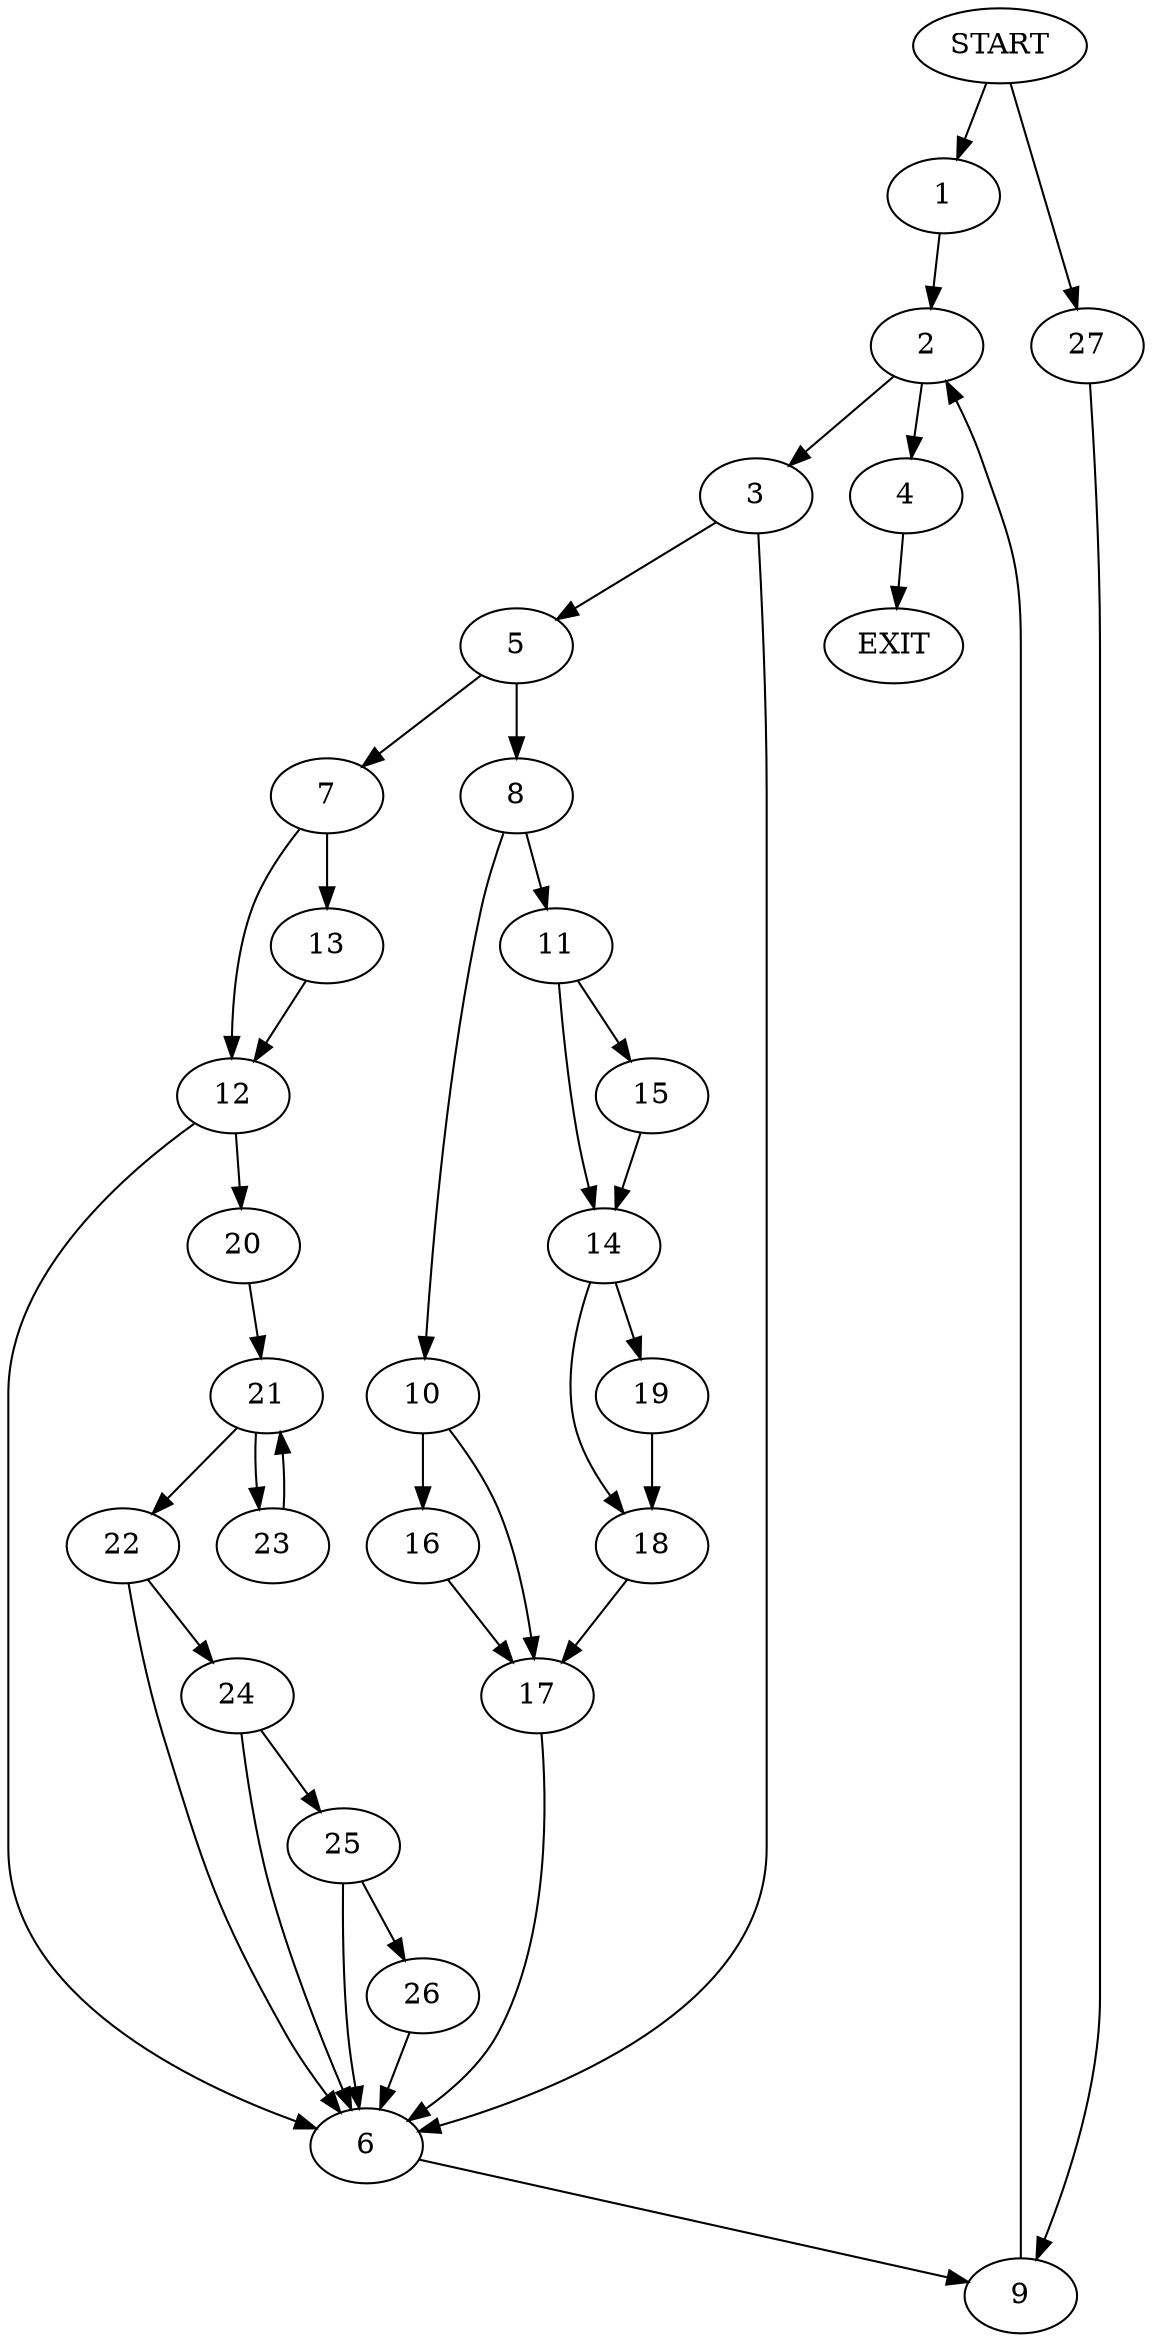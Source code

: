 digraph {
0 [label="START"]
28 [label="EXIT"]
0 -> 1
1 -> 2
2 -> 3
2 -> 4
4 -> 28
3 -> 5
3 -> 6
5 -> 7
5 -> 8
6 -> 9
8 -> 10
8 -> 11
7 -> 12
7 -> 13
11 -> 14
11 -> 15
10 -> 16
10 -> 17
15 -> 14
14 -> 18
14 -> 19
18 -> 17
19 -> 18
17 -> 6
16 -> 17
13 -> 12
12 -> 20
12 -> 6
20 -> 21
21 -> 22
21 -> 23
22 -> 24
22 -> 6
23 -> 21
24 -> 6
24 -> 25
25 -> 26
25 -> 6
26 -> 6
9 -> 2
0 -> 27
27 -> 9
}

